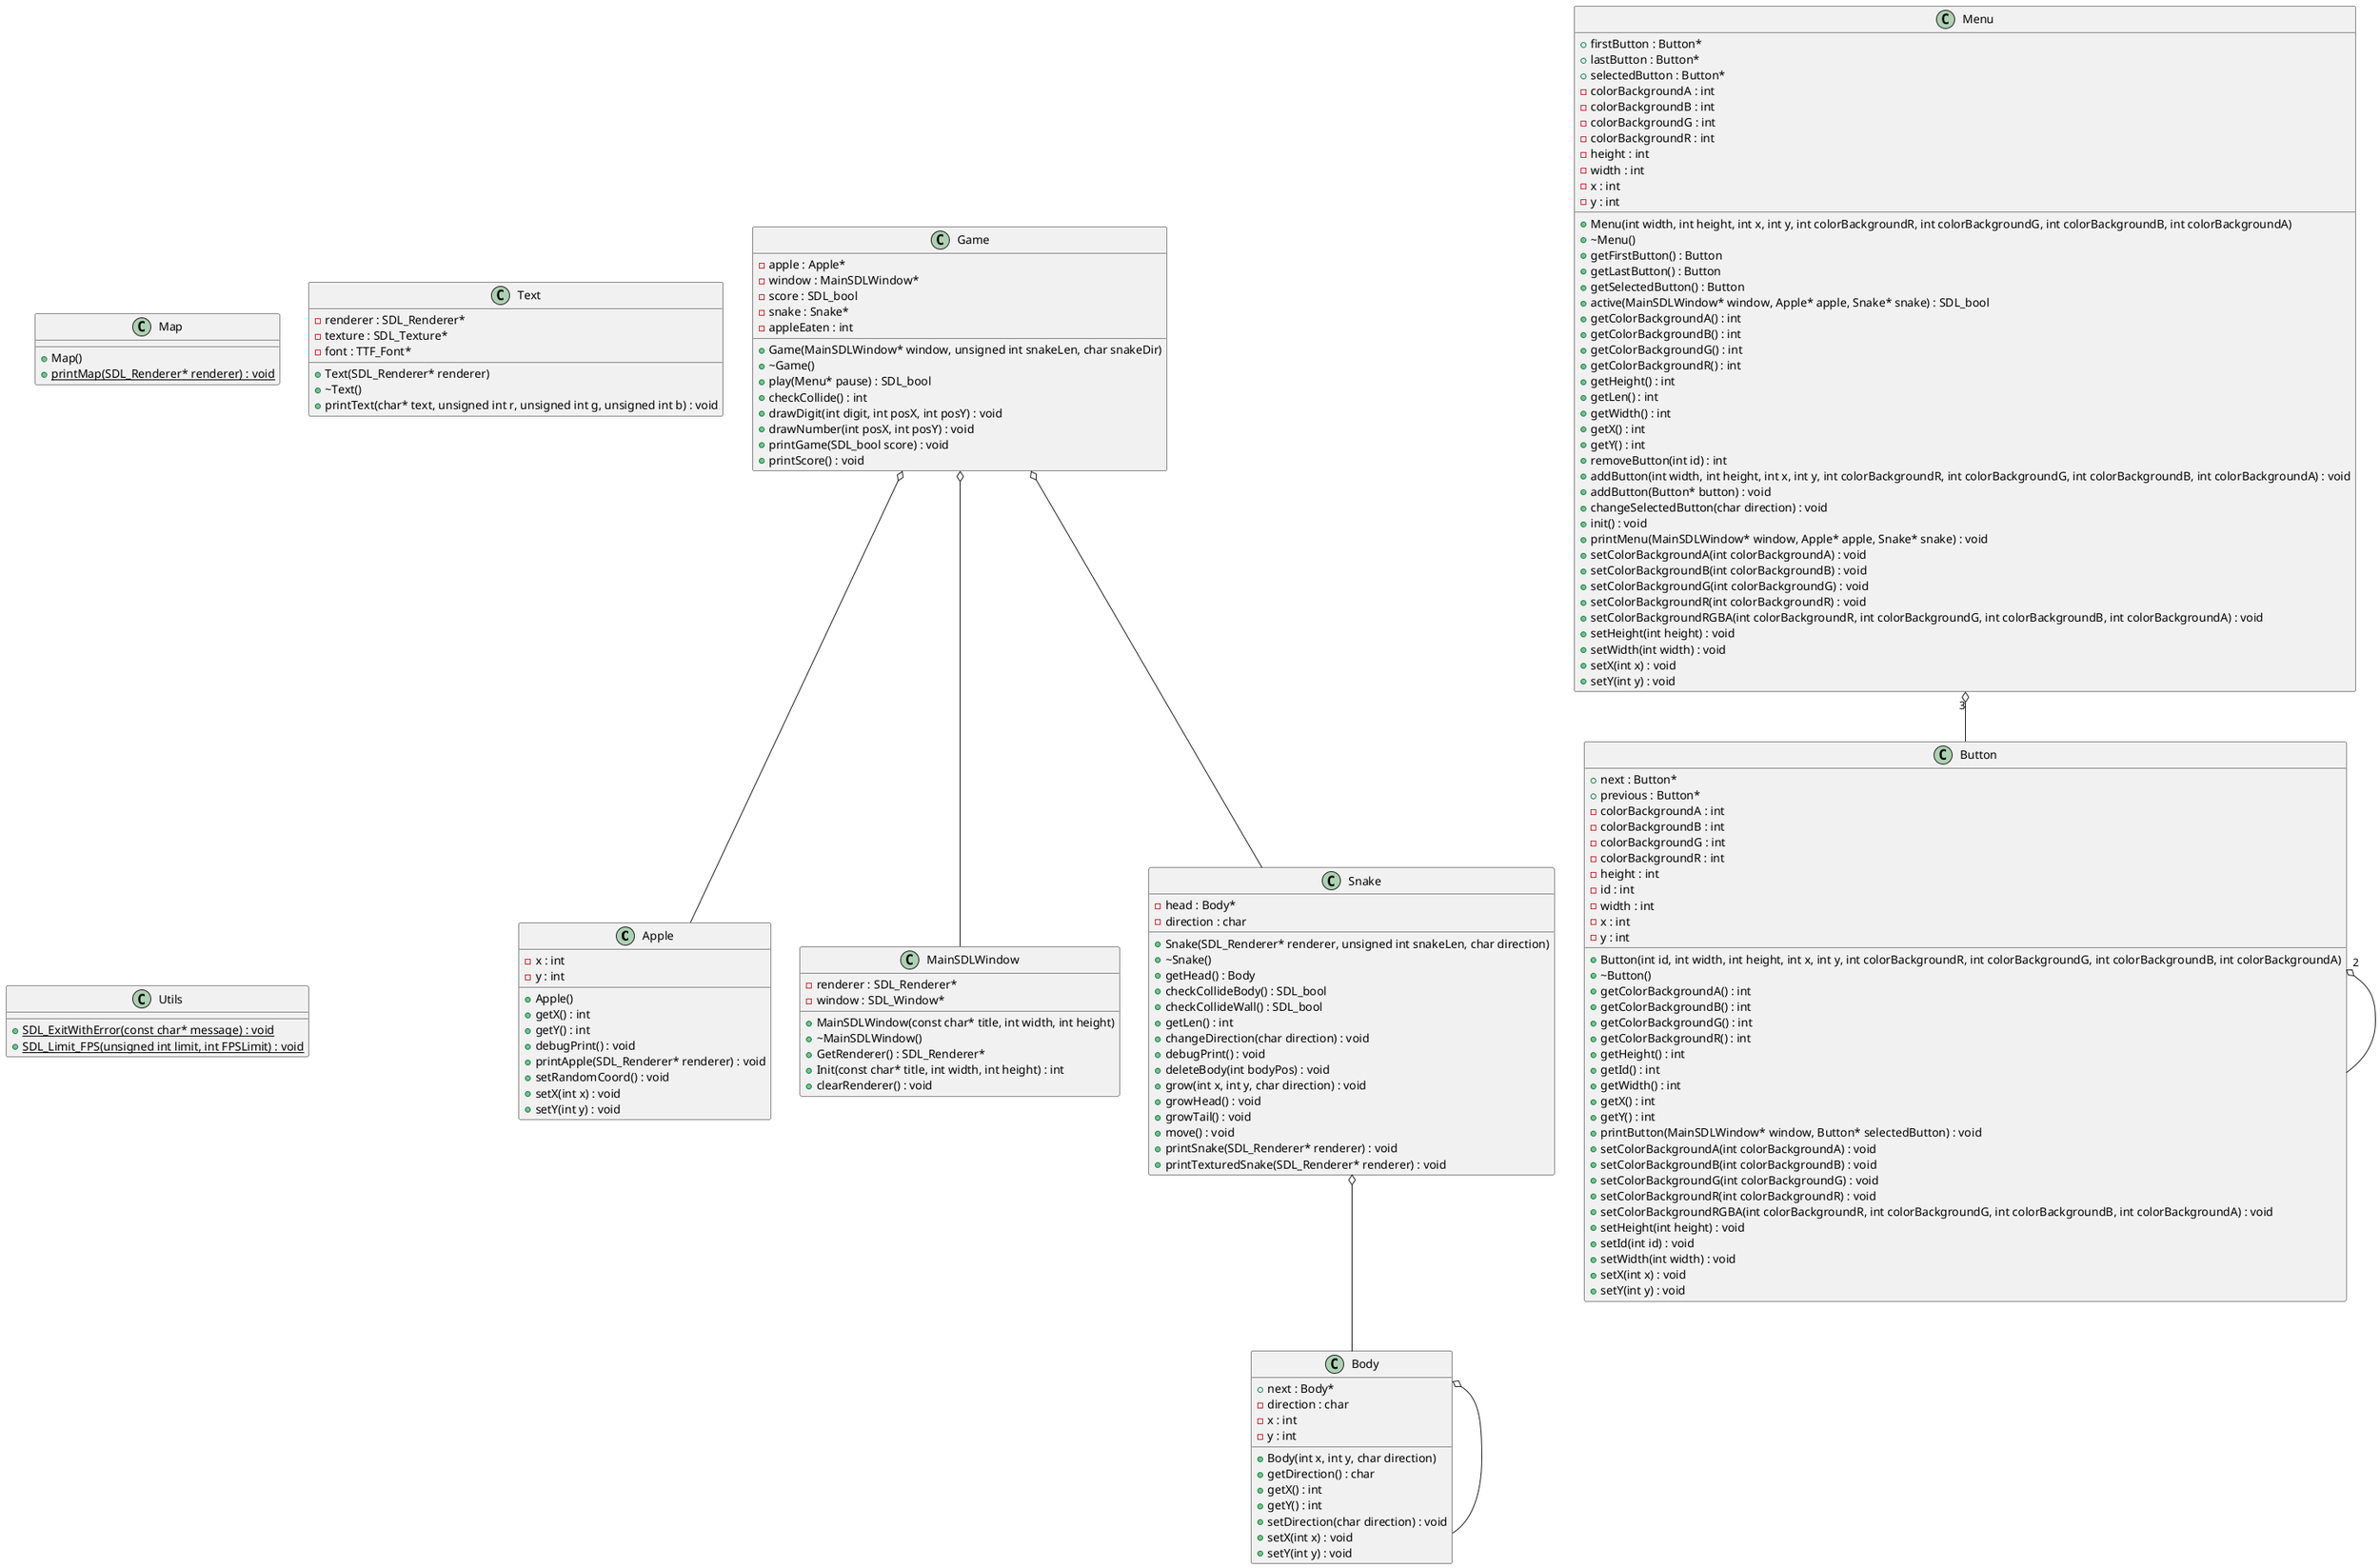 @startuml





/' Objects '/

class Apple {
	+Apple()
	+getX() : int
	+getY() : int
	-x : int
	-y : int
	+debugPrint() : void
	+printApple(SDL_Renderer* renderer) : void
	+setRandomCoord() : void
	+setX(int x) : void
	+setY(int y) : void
}


class Body {
	+Body(int x, int y, char direction)
	+next : Body*
	-direction : char
	+getDirection() : char
	+getX() : int
	+getY() : int
	-x : int
	-y : int
	+setDirection(char direction) : void
	+setX(int x) : void
	+setY(int y) : void
}


class Button {
	+Button(int id, int width, int height, int x, int y, int colorBackgroundR, int colorBackgroundG, int colorBackgroundB, int colorBackgroundA)
	+~Button()
	+next : Button*
	+previous : Button*
	-colorBackgroundA : int
	-colorBackgroundB : int
	-colorBackgroundG : int
	-colorBackgroundR : int
	+getColorBackgroundA() : int
	+getColorBackgroundB() : int
	+getColorBackgroundG() : int
	+getColorBackgroundR() : int
	+getHeight() : int
	+getId() : int
	+getWidth() : int
	+getX() : int
	+getY() : int
	-height : int
	-id : int
	-width : int
	-x : int
	-y : int
	+printButton(MainSDLWindow* window, Button* selectedButton) : void
	+setColorBackgroundA(int colorBackgroundA) : void
	+setColorBackgroundB(int colorBackgroundB) : void
	+setColorBackgroundG(int colorBackgroundG) : void
	+setColorBackgroundR(int colorBackgroundR) : void
	+setColorBackgroundRGBA(int colorBackgroundR, int colorBackgroundG, int colorBackgroundB, int colorBackgroundA) : void
	+setHeight(int height) : void
	+setId(int id) : void
	+setWidth(int width) : void
	+setX(int x) : void
	+setY(int y) : void
}


class Game {
	+Game(MainSDLWindow* window, unsigned int snakeLen, char snakeDir)
	+~Game()
	-apple : Apple*
	-window : MainSDLWindow*
	+play(Menu* pause) : SDL_bool
	-score : SDL_bool
	-snake : Snake*
	-appleEaten : int
	+checkCollide() : int
	+drawDigit(int digit, int posX, int posY) : void
	+drawNumber(int posX, int posY) : void
	+printGame(SDL_bool score) : void
	+printScore() : void
}


class MainSDLWindow {
	+MainSDLWindow(const char* title, int width, int height)
	+~MainSDLWindow()
	+GetRenderer() : SDL_Renderer*
	-renderer : SDL_Renderer*
	-window : SDL_Window*
	+Init(const char* title, int width, int height) : int
	+clearRenderer() : void
}


class Map {
	+Map()
	+{static} printMap(SDL_Renderer* renderer) : void
}


class Menu {
	+Menu(int width, int height, int x, int y, int colorBackgroundR, int colorBackgroundG, int colorBackgroundB, int colorBackgroundA)
	+~Menu()
	+getFirstButton() : Button
	+getLastButton() : Button
	+getSelectedButton() : Button
	+firstButton : Button*
	+lastButton : Button*
	+selectedButton : Button*
	+active(MainSDLWindow* window, Apple* apple, Snake* snake) : SDL_bool
	-colorBackgroundA : int
	-colorBackgroundB : int
	-colorBackgroundG : int
	-colorBackgroundR : int
	+getColorBackgroundA() : int
	+getColorBackgroundB() : int
	+getColorBackgroundG() : int
	+getColorBackgroundR() : int
	+getHeight() : int
	+getLen() : int
	+getWidth() : int
	+getX() : int
	+getY() : int
	-height : int
	+removeButton(int id) : int
	-width : int
	-x : int
	-y : int
	+addButton(int width, int height, int x, int y, int colorBackgroundR, int colorBackgroundG, int colorBackgroundB, int colorBackgroundA) : void
	+addButton(Button* button) : void
	+changeSelectedButton(char direction) : void
	+init() : void
	+printMenu(MainSDLWindow* window, Apple* apple, Snake* snake) : void
	+setColorBackgroundA(int colorBackgroundA) : void
	+setColorBackgroundB(int colorBackgroundB) : void
	+setColorBackgroundG(int colorBackgroundG) : void
	+setColorBackgroundR(int colorBackgroundR) : void
	+setColorBackgroundRGBA(int colorBackgroundR, int colorBackgroundG, int colorBackgroundB, int colorBackgroundA) : void
	+setHeight(int height) : void
	+setWidth(int width) : void
	+setX(int x) : void
	+setY(int y) : void
}


class Snake {
	+Snake(SDL_Renderer* renderer, unsigned int snakeLen, char direction)
	+~Snake()
	+getHead() : Body
	-head : Body*
	+checkCollideBody() : SDL_bool
	+checkCollideWall() : SDL_bool
	-direction : char
	+getLen() : int
	+changeDirection(char direction) : void
	+debugPrint() : void
	+deleteBody(int bodyPos) : void
	+grow(int x, int y, char direction) : void
	+growHead() : void
	+growTail() : void
	+move() : void
	+printSnake(SDL_Renderer* renderer) : void
	+printTexturedSnake(SDL_Renderer* renderer) : void
}


class Text {
	+Text(SDL_Renderer* renderer)
	+~Text()
	-renderer : SDL_Renderer*
	-texture : SDL_Texture*
	-font : TTF_Font*
	+printText(char* text, unsigned int r, unsigned int g, unsigned int b) : void
}


class Utils {
	+{static} SDL_ExitWithError(const char* message) : void
	+{static} SDL_Limit_FPS(unsigned int limit, int FPSLimit) : void
}





/' Inheritance relationships '/




/' Aggregation relationships '/

.Body o-- .Body


.Button "2" o-- .Button


.Game o-- .Apple


.Game o-- .MainSDLWindow


.Game o-- .Snake


.Menu "3" o-- .Button


.Snake o-- .Body






/' Nested objects '/



@enduml

